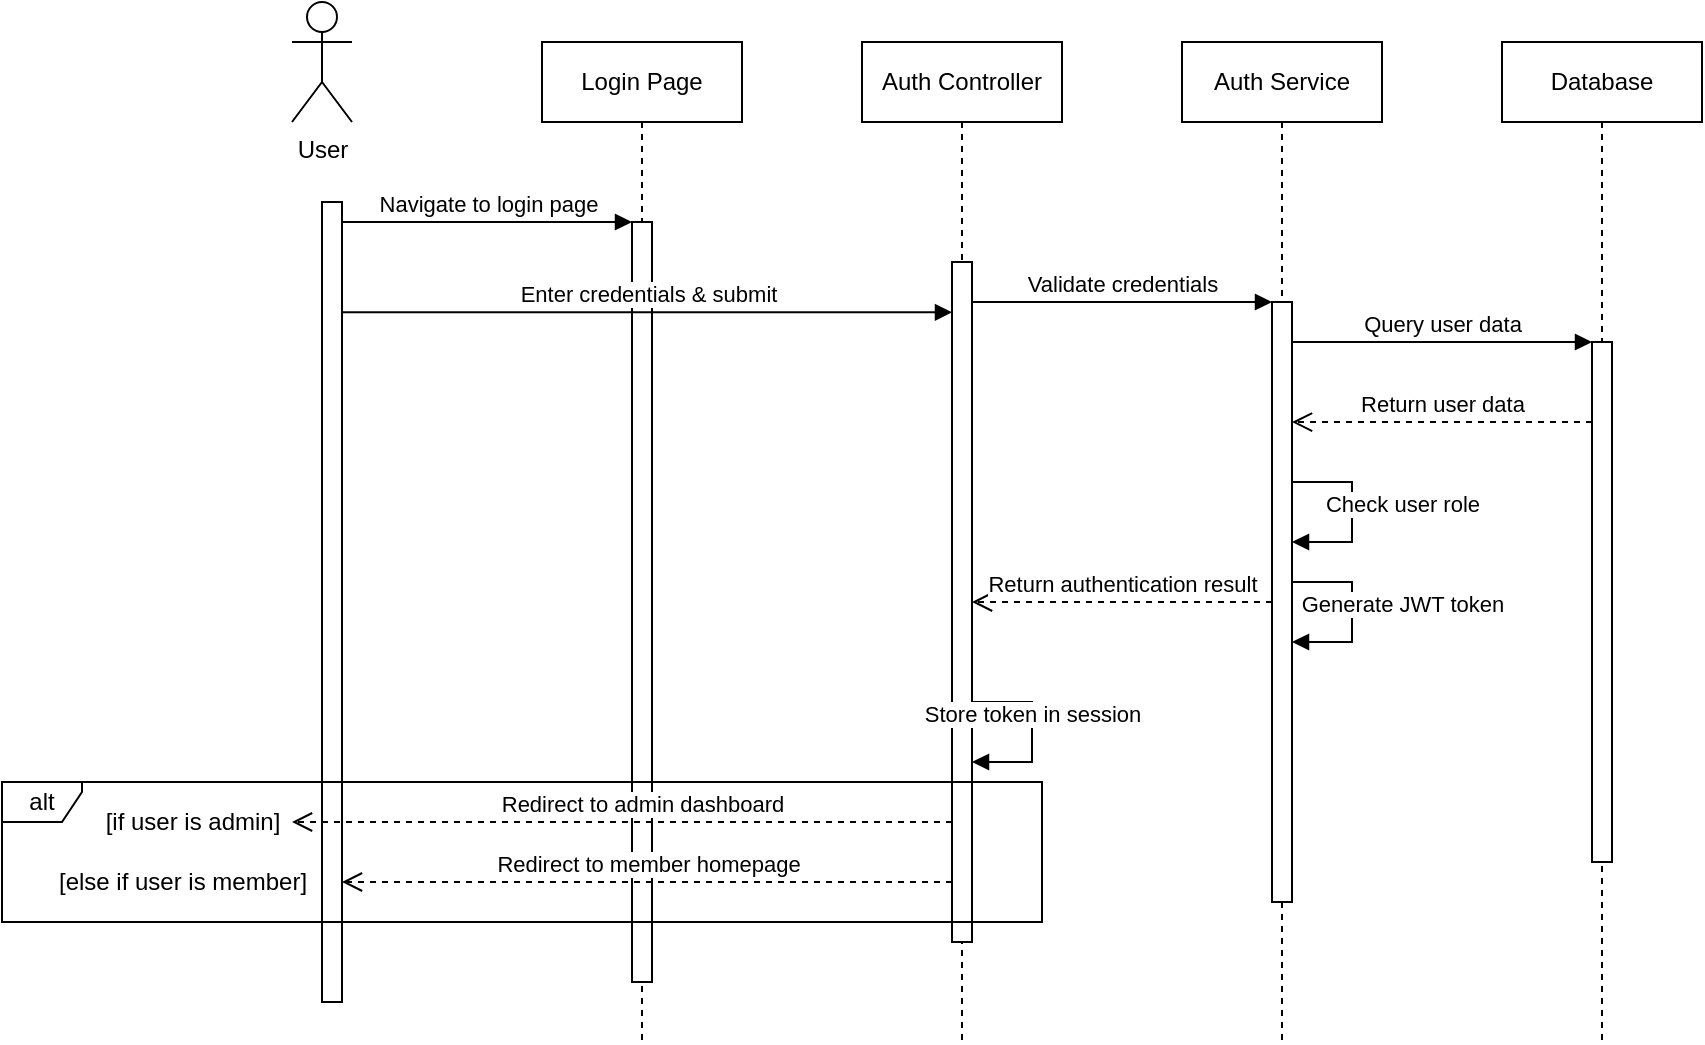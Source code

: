 <mxfile>
    <diagram name="Authentication Sequence" id="auth-sequence">
        <mxGraphModel dx="2097" dy="725" grid="1" gridSize="10" guides="1" tooltips="1" connect="1" arrows="1" fold="1" page="1" pageScale="1" pageWidth="850" pageHeight="1100" math="0" shadow="0">
            <root>
                <mxCell id="0"/>
                <mxCell id="1" parent="0"/>
                <mxCell id="2" value="User" style="shape=umlActor;verticalLabelPosition=bottom;verticalAlign=top;html=1;" parent="1" vertex="1">
                    <mxGeometry x="75" y="60" width="30" height="60" as="geometry"/>
                </mxCell>
                <mxCell id="3" value="Login Page" style="shape=umlLifeline;perimeter=lifelinePerimeter;whiteSpace=wrap;html=1;container=1;collapsible=0;recursiveResize=0;outlineConnect=0;" parent="1" vertex="1">
                    <mxGeometry x="200" y="80" width="100" height="500" as="geometry"/>
                </mxCell>
                <mxCell id="4" value="Auth Controller" style="shape=umlLifeline;perimeter=lifelinePerimeter;whiteSpace=wrap;html=1;container=1;collapsible=0;recursiveResize=0;outlineConnect=0;" parent="1" vertex="1">
                    <mxGeometry x="360" y="80" width="100" height="500" as="geometry"/>
                </mxCell>
                <mxCell id="5" value="Auth Service" style="shape=umlLifeline;perimeter=lifelinePerimeter;whiteSpace=wrap;html=1;container=1;collapsible=0;recursiveResize=0;outlineConnect=0;" parent="1" vertex="1">
                    <mxGeometry x="520" y="80" width="100" height="500" as="geometry"/>
                </mxCell>
                <mxCell id="6" value="Database" style="shape=umlLifeline;perimeter=lifelinePerimeter;whiteSpace=wrap;html=1;container=1;collapsible=0;recursiveResize=0;outlineConnect=0;" parent="1" vertex="1">
                    <mxGeometry x="680" y="80" width="100" height="500" as="geometry"/>
                </mxCell>
                <mxCell id="7" value="" style="html=1;points=[];perimeter=orthogonalPerimeter;" parent="1" vertex="1">
                    <mxGeometry x="90" y="160" width="10" height="400" as="geometry"/>
                </mxCell>
                <mxCell id="8" value="" style="html=1;points=[];perimeter=orthogonalPerimeter;" parent="1" vertex="1">
                    <mxGeometry x="245" y="170" width="10" height="380" as="geometry"/>
                </mxCell>
                <mxCell id="9" value="" style="html=1;points=[];perimeter=orthogonalPerimeter;" parent="1" vertex="1">
                    <mxGeometry x="405" y="190" width="10" height="340" as="geometry"/>
                </mxCell>
                <mxCell id="10" value="" style="html=1;points=[];perimeter=orthogonalPerimeter;" parent="1" vertex="1">
                    <mxGeometry x="565" y="210" width="10" height="300" as="geometry"/>
                </mxCell>
                <mxCell id="11" value="" style="html=1;points=[];perimeter=orthogonalPerimeter;" parent="1" vertex="1">
                    <mxGeometry x="725" y="230" width="10" height="260" as="geometry"/>
                </mxCell>
                <mxCell id="12" value="Navigate to login page" style="html=1;verticalAlign=bottom;endArrow=block;entryX=0;entryY=0;rounded=0;" parent="1" source="7" target="8" edge="1">
                    <mxGeometry relative="1" as="geometry">
                        <mxPoint x="175" y="170" as="sourcePoint"/>
                    </mxGeometry>
                </mxCell>
                <mxCell id="13" value="Enter credentials &amp; submit" style="html=1;verticalAlign=bottom;endArrow=block;entryX=0;entryY=0.074;rounded=0;entryDx=0;entryDy=0;entryPerimeter=0;" parent="1" source="7" target="9" edge="1">
                    <mxGeometry relative="1" as="geometry">
                        <mxPoint x="175" y="215" as="sourcePoint"/>
                    </mxGeometry>
                </mxCell>
                <mxCell id="14" value="Validate credentials" style="html=1;verticalAlign=bottom;endArrow=block;entryX=0;entryY=0;rounded=0;" parent="1" source="9" target="10" edge="1">
                    <mxGeometry relative="1" as="geometry">
                        <mxPoint x="490" y="210" as="sourcePoint"/>
                    </mxGeometry>
                </mxCell>
                <mxCell id="15" value="Query user data" style="html=1;verticalAlign=bottom;endArrow=block;entryX=0;entryY=0;rounded=0;" parent="1" source="10" target="11" edge="1">
                    <mxGeometry relative="1" as="geometry">
                        <mxPoint x="650" y="230" as="sourcePoint"/>
                    </mxGeometry>
                </mxCell>
                <mxCell id="16" value="Return user data" style="html=1;verticalAlign=bottom;endArrow=open;dashed=1;endSize=8;exitX=0;exitY=0.154;rounded=0;exitDx=0;exitDy=0;exitPerimeter=0;" parent="1" source="11" target="10" edge="1">
                    <mxGeometry relative="1" as="geometry">
                        <mxPoint x="650" y="270" as="targetPoint"/>
                    </mxGeometry>
                </mxCell>
                <mxCell id="17" value="Check user role" style="html=1;verticalAlign=bottom;endArrow=block;rounded=0;" parent="1" edge="1">
                    <mxGeometry x="0.111" y="25" relative="1" as="geometry">
                        <mxPoint x="575" y="300" as="sourcePoint"/>
                        <mxPoint x="575" y="330" as="targetPoint"/>
                        <Array as="points">
                            <mxPoint x="605" y="300"/>
                            <mxPoint x="605" y="330"/>
                        </Array>
                        <mxPoint as="offset"/>
                    </mxGeometry>
                </mxCell>
                <mxCell id="18" value="Generate JWT token" style="html=1;verticalAlign=bottom;endArrow=block;rounded=0;" parent="1" edge="1">
                    <mxGeometry x="0.111" y="25" relative="1" as="geometry">
                        <mxPoint x="575" y="350" as="sourcePoint"/>
                        <mxPoint x="575" y="380" as="targetPoint"/>
                        <Array as="points">
                            <mxPoint x="605" y="350"/>
                            <mxPoint x="605" y="380"/>
                        </Array>
                        <mxPoint as="offset"/>
                    </mxGeometry>
                </mxCell>
                <mxCell id="19" value="Return authentication result" style="html=1;verticalAlign=bottom;endArrow=open;dashed=1;endSize=8;rounded=0;" parent="1" source="10" target="9" edge="1">
                    <mxGeometry relative="1" as="geometry">
                        <mxPoint x="490" y="400" as="targetPoint"/>
                        <mxPoint x="560" y="400" as="sourcePoint"/>
                    </mxGeometry>
                </mxCell>
                <mxCell id="20" value="alt" style="shape=umlFrame;whiteSpace=wrap;html=1;width=40;height=20;" parent="1" vertex="1">
                    <mxGeometry x="-70" y="450" width="520" height="70" as="geometry"/>
                </mxCell>
                <mxCell id="21" value="[if user is admin]" style="text;html=1;align=center;verticalAlign=middle;resizable=0;points=[];autosize=1;" parent="1" vertex="1">
                    <mxGeometry x="-25" y="460" width="100" height="20" as="geometry"/>
                </mxCell>
                <mxCell id="22" value="Redirect to admin dashboard" style="html=1;verticalAlign=bottom;endArrow=open;dashed=1;endSize=8;rounded=0;" parent="1" source="9" target="21" edge="1">
                    <mxGeometry x="-0.061" relative="1" as="geometry">
                        <mxPoint x="110" y="470" as="targetPoint"/>
                        <mxPoint x="400" y="450" as="sourcePoint"/>
                        <Array as="points">
                            <mxPoint x="270" y="470"/>
                            <mxPoint x="250" y="470"/>
                        </Array>
                        <mxPoint as="offset"/>
                    </mxGeometry>
                </mxCell>
                <mxCell id="23" value="[else if user is member]" style="text;html=1;align=center;verticalAlign=middle;resizable=0;points=[];autosize=1;" parent="1" vertex="1">
                    <mxGeometry x="-50" y="490" width="140" height="20" as="geometry"/>
                </mxCell>
                <mxCell id="24" value="Redirect to member homepage" style="html=1;verticalAlign=bottom;endArrow=open;dashed=1;endSize=8;rounded=0;" parent="1" edge="1">
                    <mxGeometry relative="1" as="geometry">
                        <mxPoint x="100" y="500" as="targetPoint"/>
                        <mxPoint x="405" y="500" as="sourcePoint"/>
                        <Array as="points">
                            <mxPoint x="250" y="500"/>
                        </Array>
                    </mxGeometry>
                </mxCell>
                <mxCell id="25" value="Store token in session" style="html=1;verticalAlign=bottom;endArrow=block;rounded=0;" parent="1" edge="1">
                    <mxGeometry relative="1" as="geometry">
                        <mxPoint x="415" y="410" as="sourcePoint"/>
                        <mxPoint x="415" y="440" as="targetPoint"/>
                        <Array as="points">
                            <mxPoint x="445" y="410"/>
                            <mxPoint x="445" y="440"/>
                        </Array>
                    </mxGeometry>
                </mxCell>
            </root>
        </mxGraphModel>
    </diagram>
</mxfile>
